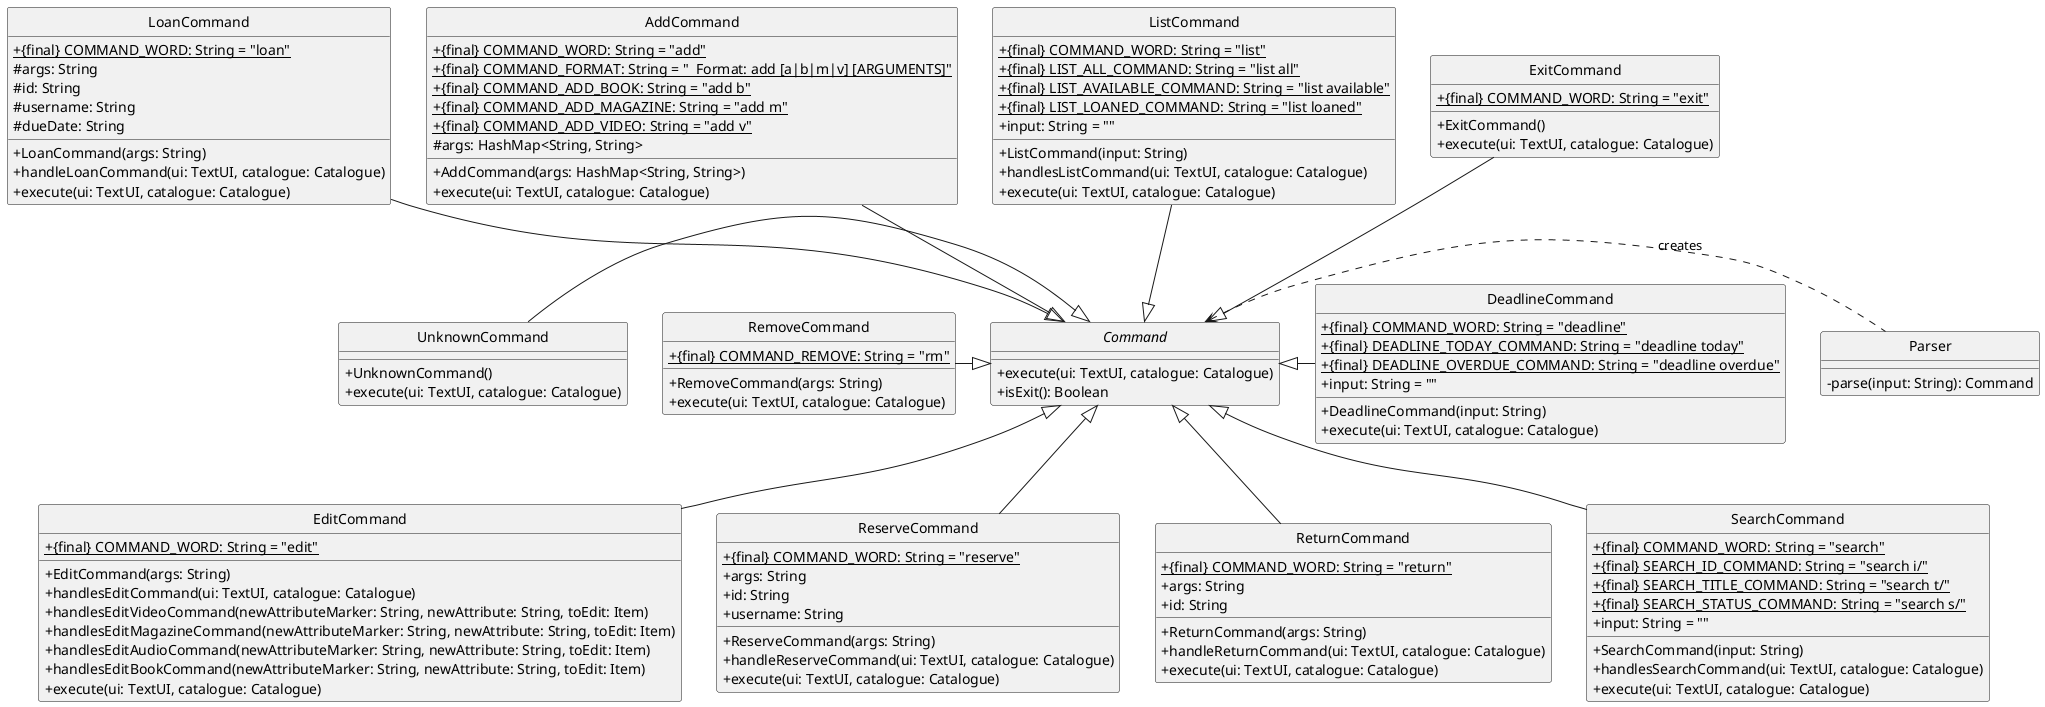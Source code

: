 @startuml
'https://plantuml.com/class-diagram

hide circle
skinparam classAttributeIconSize 0

Command <|-up- ExitCommand
Command <|-up- ListCommand
Command <|-up- AddCommand
Command <|-up- LoanCommand
Command <|-- EditCommand
Command <|-left- RemoveCommand
Command <|-- ReserveCommand
Command <|-- ReturnCommand
Command <|-- SearchCommand
Command <|-left- UnknownCommand
Command <.right. Parser: creates
Command <|-right- DeadlineCommand

class Parser {
- parse(input: String): Command
}

abstract class Command {
+ execute(ui: TextUI, catalogue: Catalogue)
+ isExit(): Boolean
}

class AddCommand {
+ {static} {final} COMMAND_WORD: String = "add"
+ {static} {final} COMMAND_FORMAT: String = "  Format: add [a|b|m|v] [ARGUMENTS]"
+ {static} {final} COMMAND_ADD_BOOK: String = "add b"
+ {static} {final} COMMAND_ADD_MAGAZINE: String = "add m"
+ {static} {final} COMMAND_ADD_VIDEO: String = "add v"
# args: HashMap<String, String>
+ AddCommand(args: HashMap<String, String>)
+ execute(ui: TextUI, catalogue: Catalogue)
}

class EditCommand {
+ {static} {final} COMMAND_WORD: String = "edit"
+ EditCommand(args: String)
+ handlesEditCommand(ui: TextUI, catalogue: Catalogue)
+ handlesEditVideoCommand(newAttributeMarker: String, newAttribute: String, toEdit: Item)
+ handlesEditMagazineCommand(newAttributeMarker: String, newAttribute: String, toEdit: Item)
+ handlesEditAudioCommand(newAttributeMarker: String, newAttribute: String, toEdit: Item)
+ handlesEditBookCommand(newAttributeMarker: String, newAttribute: String, toEdit: Item)
+ execute(ui: TextUI, catalogue: Catalogue)
}

class ExitCommand {
+ {static} {final} COMMAND_WORD: String = "exit"
+ ExitCommand()
+ execute(ui: TextUI, catalogue: Catalogue)
}

class DeadlineCommand {
+ {static} {final} COMMAND_WORD: String = "deadline"
+ {static} {final} DEADLINE_TODAY_COMMAND: String = "deadline today"
+ {static} {final} DEADLINE_OVERDUE_COMMAND: String = "deadline overdue"
+ input: String = ""
+ DeadlineCommand(input: String)
+ execute(ui: TextUI, catalogue: Catalogue)
}

class ListCommand {
+ {static} {final} COMMAND_WORD: String = "list"
+ {static} {final} LIST_ALL_COMMAND: String = "list all"
+ {static} {final} LIST_AVAILABLE_COMMAND: String = "list available"
+ {static} {final} LIST_LOANED_COMMAND: String = "list loaned"
+ input: String = ""
+ ListCommand(input: String)
+ handlesListCommand(ui: TextUI, catalogue: Catalogue)
+ execute(ui: TextUI, catalogue: Catalogue)
}

class LoanCommand {
+ {static} {final} COMMAND_WORD: String = "loan"
# args: String
# id: String
# username: String
# dueDate: String
+ LoanCommand(args: String)
+ handleLoanCommand(ui: TextUI, catalogue: Catalogue)
+ execute(ui: TextUI, catalogue: Catalogue)
}

class RemoveCommand {
+ {static} {final} COMMAND_REMOVE: String = "rm"
+ RemoveCommand(args: String)
+ execute(ui: TextUI, catalogue: Catalogue)
}

class ReserveCommand {
+ {static} {final} COMMAND_WORD: String = "reserve"
+ args: String
+ id: String
+ username: String
+ ReserveCommand(args: String)
+ handleReserveCommand(ui: TextUI, catalogue: Catalogue)
+ execute(ui: TextUI, catalogue: Catalogue)

}

class ReturnCommand {
+ {static} {final} COMMAND_WORD: String = "return"
+ args: String
+ id: String
+ ReturnCommand(args: String)
+ handleReturnCommand(ui: TextUI, catalogue: Catalogue)
+ execute(ui: TextUI, catalogue: Catalogue)
}

class SearchCommand {
+ {static} {final} COMMAND_WORD: String = "search"
+ {static} {final} SEARCH_ID_COMMAND: String = "search i/"
+ {static} {final} SEARCH_TITLE_COMMAND: String = "search t/"
+ {static} {final} SEARCH_STATUS_COMMAND: String = "search s/"
+ input: String = ""
+ SearchCommand(input: String)
+ handlesSearchCommand(ui: TextUI, catalogue: Catalogue)
+ execute(ui: TextUI, catalogue: Catalogue)
}

class UnknownCommand {
+ UnknownCommand()
+ execute(ui: TextUI, catalogue: Catalogue)
}


@enduml